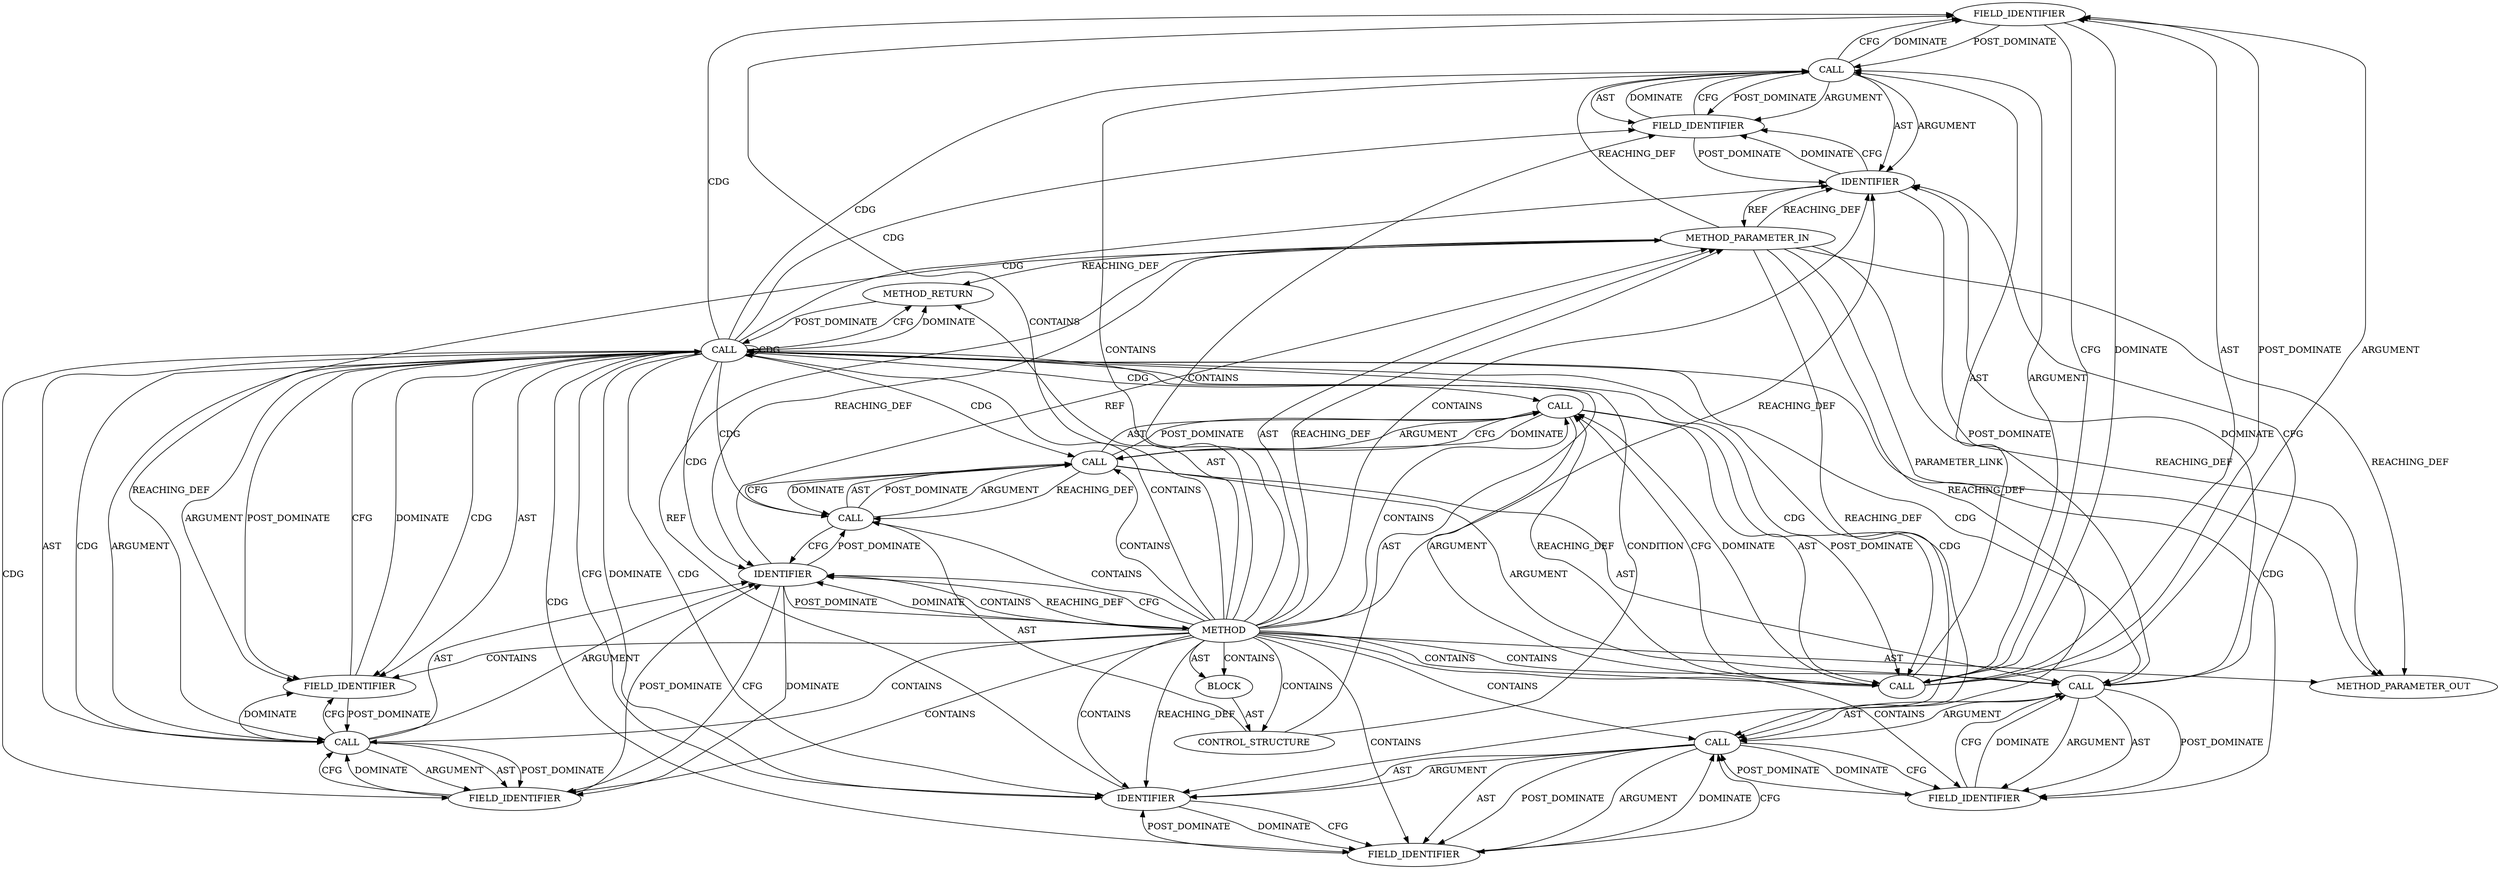 digraph {
  950 [label=FIELD_IDENTIFIER ORDER=2 ARGUMENT_INDEX=2 CODE="conn_buf_cnt" COLUMN_NUMBER=30 LINE_NUMBER=321 CANONICAL_NAME="conn_buf_cnt"]
  951 [label=METHOD_RETURN ORDER=3 CODE="RET" COLUMN_NUMBER=1 LINE_NUMBER=318 TYPE_FULL_NAME="void" EVALUATION_STRATEGY="BY_VALUE"]
  930 [label=METHOD_PARAMETER_IN ORDER=1 CODE="struct ceph_connection *con" IS_VARIADIC=false COLUMN_NUMBER=28 LINE_NUMBER=318 TYPE_FULL_NAME="ceph_connection*" EVALUATION_STRATEGY="BY_VALUE" INDEX=1 NAME="con"]
  948 [label=IDENTIFIER ORDER=1 ARGUMENT_INDEX=1 CODE="con" COLUMN_NUMBER=30 LINE_NUMBER=321 TYPE_FULL_NAME="ceph_connection*" NAME="con"]
  944 [label=FIELD_IDENTIFIER ORDER=2 ARGUMENT_INDEX=2 CODE="conn_bufs" COLUMN_NUMBER=10 LINE_NUMBER=321 CANONICAL_NAME="conn_bufs"]
  933 [label=CALL ORDER=1 ARGUMENT_INDEX=-1 CODE="con->v2.conn_buf_cnt" COLUMN_NUMBER=9 METHOD_FULL_NAME="<operator>.fieldAccess" LINE_NUMBER=320 TYPE_FULL_NAME="<empty>" DISPATCH_TYPE="STATIC_DISPATCH" SIGNATURE="" NAME="<operator>.fieldAccess"]
  932 [label=CONTROL_STRUCTURE CONTROL_STRUCTURE_TYPE="WHILE" ORDER=1 PARSER_TYPE_NAME="<empty>" ARGUMENT_INDEX=-1 CODE="while (con->v2.conn_buf_cnt)" COLUMN_NUMBER=2 LINE_NUMBER=320]
  949 [label=FIELD_IDENTIFIER ORDER=2 ARGUMENT_INDEX=2 CODE="v2" COLUMN_NUMBER=30 LINE_NUMBER=321 CANONICAL_NAME="v2"]
  931 [label=BLOCK ORDER=2 ARGUMENT_INDEX=-1 CODE="{
	while (con->v2.conn_buf_cnt)
		kvfree(con->v2.conn_bufs[--con->v2.conn_buf_cnt]);
}" COLUMN_NUMBER=1 LINE_NUMBER=319 TYPE_FULL_NAME="void"]
  934 [label=CALL ORDER=1 ARGUMENT_INDEX=1 CODE="con->v2" COLUMN_NUMBER=9 METHOD_FULL_NAME="<operator>.indirectFieldAccess" LINE_NUMBER=320 TYPE_FULL_NAME="<empty>" DISPATCH_TYPE="STATIC_DISPATCH" SIGNATURE="" NAME="<operator>.indirectFieldAccess"]
  939 [label=CALL ORDER=1 ARGUMENT_INDEX=1 CODE="con->v2.conn_bufs[--con->v2.conn_buf_cnt]" COLUMN_NUMBER=10 METHOD_FULL_NAME="<operator>.indirectIndexAccess" LINE_NUMBER=321 TYPE_FULL_NAME="<empty>" DISPATCH_TYPE="STATIC_DISPATCH" SIGNATURE="" NAME="<operator>.indirectIndexAccess"]
  940 [label=CALL ORDER=1 ARGUMENT_INDEX=1 CODE="con->v2.conn_bufs" COLUMN_NUMBER=10 METHOD_FULL_NAME="<operator>.fieldAccess" LINE_NUMBER=321 TYPE_FULL_NAME="<empty>" DISPATCH_TYPE="STATIC_DISPATCH" SIGNATURE="" NAME="<operator>.fieldAccess"]
  13014 [label=METHOD_PARAMETER_OUT ORDER=1 CODE="struct ceph_connection *con" IS_VARIADIC=false COLUMN_NUMBER=28 LINE_NUMBER=318 TYPE_FULL_NAME="ceph_connection*" EVALUATION_STRATEGY="BY_VALUE" INDEX=1 NAME="con"]
  942 [label=IDENTIFIER ORDER=1 ARGUMENT_INDEX=1 CODE="con" COLUMN_NUMBER=10 LINE_NUMBER=321 TYPE_FULL_NAME="ceph_connection*" NAME="con"]
  941 [label=CALL ORDER=1 ARGUMENT_INDEX=1 CODE="con->v2" COLUMN_NUMBER=10 METHOD_FULL_NAME="<operator>.indirectFieldAccess" LINE_NUMBER=321 TYPE_FULL_NAME="<empty>" DISPATCH_TYPE="STATIC_DISPATCH" SIGNATURE="" NAME="<operator>.indirectFieldAccess"]
  936 [label=FIELD_IDENTIFIER ORDER=2 ARGUMENT_INDEX=2 CODE="v2" COLUMN_NUMBER=9 LINE_NUMBER=320 CANONICAL_NAME="v2"]
  929 [label=METHOD COLUMN_NUMBER=1 LINE_NUMBER=318 COLUMN_NUMBER_END=1 IS_EXTERNAL=false SIGNATURE="void free_conn_bufs (ceph_connection*)" NAME="free_conn_bufs" AST_PARENT_TYPE="TYPE_DECL" AST_PARENT_FULL_NAME="file_code_old-a282a2f-decode_preamble-527.c:<global>" ORDER=16 CODE="static void free_conn_bufs(struct ceph_connection *con)
{
	while (con->v2.conn_buf_cnt)
		kvfree(con->v2.conn_bufs[--con->v2.conn_buf_cnt]);
}" FULL_NAME="free_conn_bufs" LINE_NUMBER_END=322 FILENAME="file_code_old-a282a2f-decode_preamble-527.c"]
  938 [label=CALL ORDER=2 ARGUMENT_INDEX=-1 CODE="kvfree(con->v2.conn_bufs[--con->v2.conn_buf_cnt])" COLUMN_NUMBER=3 METHOD_FULL_NAME="kvfree" LINE_NUMBER=321 TYPE_FULL_NAME="<empty>" DISPATCH_TYPE="STATIC_DISPATCH" SIGNATURE="" NAME="kvfree"]
  947 [label=CALL ORDER=1 ARGUMENT_INDEX=1 CODE="con->v2" COLUMN_NUMBER=30 METHOD_FULL_NAME="<operator>.indirectFieldAccess" LINE_NUMBER=321 TYPE_FULL_NAME="<empty>" DISPATCH_TYPE="STATIC_DISPATCH" SIGNATURE="" NAME="<operator>.indirectFieldAccess"]
  946 [label=CALL ORDER=1 ARGUMENT_INDEX=1 CODE="con->v2.conn_buf_cnt" COLUMN_NUMBER=30 METHOD_FULL_NAME="<operator>.fieldAccess" LINE_NUMBER=321 TYPE_FULL_NAME="<empty>" DISPATCH_TYPE="STATIC_DISPATCH" SIGNATURE="" NAME="<operator>.fieldAccess"]
  937 [label=FIELD_IDENTIFIER ORDER=2 ARGUMENT_INDEX=2 CODE="conn_buf_cnt" COLUMN_NUMBER=9 LINE_NUMBER=320 CANONICAL_NAME="conn_buf_cnt"]
  943 [label=FIELD_IDENTIFIER ORDER=2 ARGUMENT_INDEX=2 CODE="v2" COLUMN_NUMBER=10 LINE_NUMBER=321 CANONICAL_NAME="v2"]
  935 [label=IDENTIFIER ORDER=1 ARGUMENT_INDEX=1 CODE="con" COLUMN_NUMBER=9 LINE_NUMBER=320 TYPE_FULL_NAME="ceph_connection*" NAME="con"]
  945 [label=CALL ORDER=2 ARGUMENT_INDEX=2 CODE="--con->v2.conn_buf_cnt" COLUMN_NUMBER=28 METHOD_FULL_NAME="<operator>.preDecrement" LINE_NUMBER=321 TYPE_FULL_NAME="<empty>" DISPATCH_TYPE="STATIC_DISPATCH" SIGNATURE="" NAME="<operator>.preDecrement"]
  951 -> 933 [label=POST_DOMINATE ]
  947 -> 949 [label=AST ]
  940 -> 944 [label=POST_DOMINATE ]
  940 -> 948 [label=DOMINATE ]
  948 -> 949 [label=DOMINATE ]
  929 -> 930 [label=AST ]
  945 -> 946 [label=ARGUMENT ]
  933 -> 934 [label=CDG ]
  933 -> 943 [label=CDG ]
  939 -> 940 [label=ARGUMENT ]
  934 -> 935 [label=AST ]
  932 -> 938 [label=AST ]
  929 -> 945 [label=CONTAINS ]
  929 -> 942 [label=CONTAINS ]
  933 -> 937 [label=POST_DOMINATE ]
  933 -> 942 [label=DOMINATE ]
  933 -> 945 [label=CDG ]
  933 -> 937 [label=CDG ]
  933 -> 937 [label=AST ]
  929 -> 930 [label=REACHING_DEF VARIABLE=""]
  929 -> 934 [label=CONTAINS ]
  933 -> 946 [label=CDG ]
  933 -> 938 [label=CDG ]
  947 -> 948 [label=AST ]
  946 -> 950 [label=AST ]
  939 -> 945 [label=AST ]
  937 -> 934 [label=POST_DOMINATE ]
  932 -> 933 [label=AST ]
  933 -> 937 [label=ARGUMENT ]
  929 -> 939 [label=CONTAINS ]
  934 -> 936 [label=ARGUMENT ]
  940 -> 948 [label=CFG ]
  943 -> 941 [label=DOMINATE ]
  933 -> 947 [label=CDG ]
  933 -> 951 [label=CFG ]
  929 -> 935 [label=DOMINATE ]
  929 -> 935 [label=CONTAINS ]
  945 -> 946 [label=AST ]
  929 -> 951 [label=AST ]
  934 -> 935 [label=ARGUMENT ]
  941 -> 944 [label=CFG ]
  938 -> 935 [label=CFG ]
  945 -> 939 [label=CFG ]
  950 -> 947 [label=POST_DOMINATE ]
  933 -> 942 [label=CDG ]
  934 -> 936 [label=AST ]
  930 -> 934 [label=REACHING_DEF VARIABLE="con"]
  943 -> 941 [label=CFG ]
  929 -> 944 [label=CONTAINS ]
  934 -> 937 [label=DOMINATE ]
  930 -> 948 [label=REACHING_DEF VARIABLE="con"]
  942 -> 943 [label=DOMINATE ]
  929 -> 936 [label=CONTAINS ]
  936 -> 935 [label=POST_DOMINATE ]
  929 -> 933 [label=CONTAINS ]
  939 -> 938 [label=REACHING_DEF VARIABLE="con->v2.conn_bufs[--con->v2.conn_buf_cnt]"]
  933 -> 948 [label=CDG ]
  939 -> 945 [label=POST_DOMINATE ]
  941 -> 942 [label=ARGUMENT ]
  940 -> 941 [label=AST ]
  929 -> 947 [label=CONTAINS ]
  939 -> 938 [label=CFG ]
  938 -> 939 [label=AST ]
  946 -> 945 [label=REACHING_DEF VARIABLE="con->v2.conn_buf_cnt"]
  950 -> 946 [label=CFG ]
  935 -> 936 [label=DOMINATE ]
  933 -> 935 [label=CDG ]
  949 -> 948 [label=POST_DOMINATE ]
  930 -> 935 [label=REACHING_DEF VARIABLE="con"]
  929 -> 931 [label=AST ]
  941 -> 944 [label=DOMINATE ]
  937 -> 933 [label=CFG ]
  929 -> 948 [label=CONTAINS ]
  930 -> 951 [label=REACHING_DEF VARIABLE="con"]
  929 -> 935 [label=REACHING_DEF VARIABLE=""]
  939 -> 945 [label=ARGUMENT ]
  933 -> 934 [label=AST ]
  940 -> 944 [label=ARGUMENT ]
  941 -> 942 [label=AST ]
  937 -> 933 [label=DOMINATE ]
  947 -> 948 [label=ARGUMENT ]
  938 -> 939 [label=POST_DOMINATE ]
  947 -> 950 [label=CFG ]
  936 -> 934 [label=CFG ]
  940 -> 941 [label=ARGUMENT ]
  946 -> 947 [label=ARGUMENT ]
  930 -> 942 [label=REACHING_DEF VARIABLE="con"]
  929 -> 943 [label=CONTAINS ]
  929 -> 949 [label=CONTAINS ]
  948 -> 940 [label=POST_DOMINATE ]
  929 -> 935 [label=CFG ]
  948 -> 930 [label=REF ]
  949 -> 947 [label=DOMINATE ]
  949 -> 947 [label=CFG ]
  935 -> 938 [label=POST_DOMINATE ]
  943 -> 942 [label=POST_DOMINATE ]
  930 -> 13014 [label=REACHING_DEF VARIABLE="con"]
  930 -> 13014 [label=REACHING_DEF VARIABLE="con"]
  945 -> 946 [label=POST_DOMINATE ]
  941 -> 943 [label=AST ]
  940 -> 944 [label=AST ]
  933 -> 934 [label=ARGUMENT ]
  946 -> 947 [label=AST ]
  942 -> 930 [label=REF ]
  933 -> 936 [label=CDG ]
  929 -> 937 [label=CONTAINS ]
  944 -> 940 [label=CFG ]
  933 -> 950 [label=CDG ]
  946 -> 950 [label=POST_DOMINATE ]
  932 -> 933 [label=CONDITION ]
  941 -> 943 [label=POST_DOMINATE ]
  933 -> 939 [label=CDG ]
  929 -> 942 [label=REACHING_DEF VARIABLE=""]
  935 -> 930 [label=REF ]
  929 -> 940 [label=CONTAINS ]
  947 -> 949 [label=POST_DOMINATE ]
  934 -> 937 [label=CFG ]
  933 -> 951 [label=DOMINATE ]
  931 -> 932 [label=AST ]
  941 -> 943 [label=ARGUMENT ]
  930 -> 947 [label=REACHING_DEF VARIABLE="con"]
  929 -> 948 [label=REACHING_DEF VARIABLE=""]
  935 -> 929 [label=POST_DOMINATE ]
  933 -> 941 [label=CDG ]
  948 -> 949 [label=CFG ]
  936 -> 934 [label=DOMINATE ]
  938 -> 939 [label=ARGUMENT ]
  945 -> 939 [label=DOMINATE ]
  929 -> 13014 [label=AST ]
  933 -> 933 [label=CDG ]
  930 -> 941 [label=REACHING_DEF VARIABLE="con"]
  935 -> 936 [label=CFG ]
  934 -> 936 [label=POST_DOMINATE ]
  947 -> 949 [label=ARGUMENT ]
  946 -> 945 [label=CFG ]
  929 -> 931 [label=CONTAINS ]
  929 -> 946 [label=CONTAINS ]
  929 -> 941 [label=CONTAINS ]
  950 -> 946 [label=DOMINATE ]
  942 -> 943 [label=CFG ]
  929 -> 950 [label=CONTAINS ]
  947 -> 950 [label=DOMINATE ]
  929 -> 938 [label=CONTAINS ]
  946 -> 950 [label=ARGUMENT ]
  929 -> 932 [label=CONTAINS ]
  933 -> 942 [label=CFG ]
  946 -> 945 [label=DOMINATE ]
  933 -> 944 [label=CDG ]
  933 -> 940 [label=CDG ]
  944 -> 941 [label=POST_DOMINATE ]
  939 -> 938 [label=DOMINATE ]
  939 -> 940 [label=AST ]
  930 -> 13014 [label=PARAMETER_LINK ]
  944 -> 940 [label=DOMINATE ]
  933 -> 949 [label=CDG ]
}
